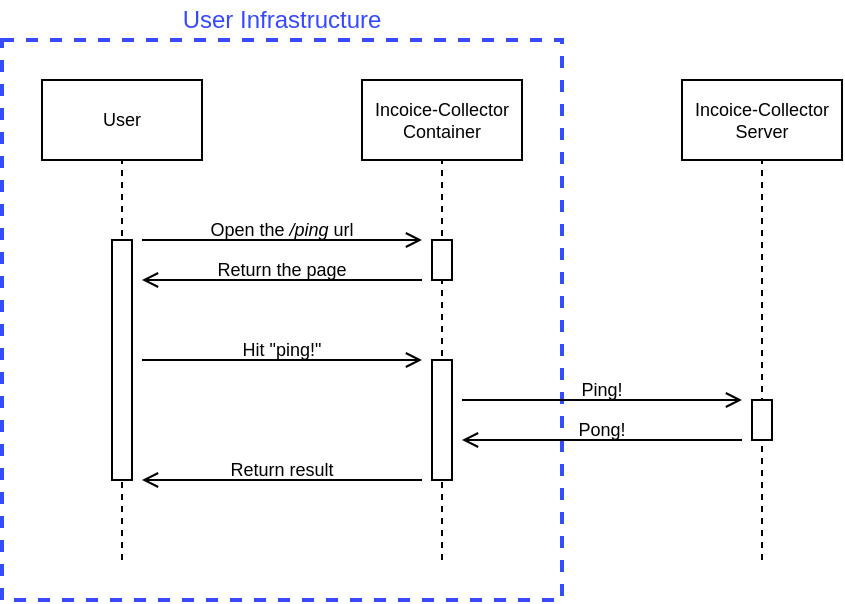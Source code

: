 <mxfile>
    <diagram id="s3XKS49f7g5tn125unqJ" name="Page-1">
        <mxGraphModel dx="1129" dy="528" grid="1" gridSize="10" guides="1" tooltips="1" connect="1" arrows="1" fold="1" page="1" pageScale="1" pageWidth="1200" pageHeight="600" math="0" shadow="0">
            <root>
                <mxCell id="0"/>
                <mxCell id="1" parent="0"/>
                <mxCell id="21" value="" style="whiteSpace=wrap;html=1;fillColor=none;strokeColor=#364AFF;rounded=0;connectable=0;arcSize=8;dashed=1;strokeWidth=2;" parent="1" vertex="1">
                    <mxGeometry x="180" y="60" width="280" height="280" as="geometry"/>
                </mxCell>
                <mxCell id="25" value="" style="endArrow=none;dashed=1;html=1;entryX=0.5;entryY=1;entryDx=0;entryDy=0;" parent="1" target="5" edge="1">
                    <mxGeometry width="50" height="50" relative="1" as="geometry">
                        <mxPoint x="400" y="320" as="sourcePoint"/>
                        <mxPoint x="480" y="180" as="targetPoint"/>
                    </mxGeometry>
                </mxCell>
                <mxCell id="4" value="" style="endArrow=none;dashed=1;html=1;entryX=0.5;entryY=1;entryDx=0;entryDy=0;" parent="1" target="3" edge="1">
                    <mxGeometry width="50" height="50" relative="1" as="geometry">
                        <mxPoint x="240" y="320" as="sourcePoint"/>
                        <mxPoint x="470" y="170" as="targetPoint"/>
                    </mxGeometry>
                </mxCell>
                <mxCell id="2" value="" style="rounded=0;whiteSpace=wrap;html=1;" parent="1" vertex="1">
                    <mxGeometry x="395" y="220" width="10" height="60" as="geometry"/>
                </mxCell>
                <mxCell id="3" value="User" style="rounded=0;whiteSpace=wrap;html=1;fontSize=9;" parent="1" vertex="1">
                    <mxGeometry x="200" y="80" width="80" height="40" as="geometry"/>
                </mxCell>
                <mxCell id="5" value="Incoice-Collector&lt;br&gt;Container" style="rounded=0;whiteSpace=wrap;html=1;fontSize=9;" parent="1" vertex="1">
                    <mxGeometry x="360" y="80" width="80" height="40" as="geometry"/>
                </mxCell>
                <mxCell id="6" value="Incoice-Collector&lt;br style=&quot;font-size: 9px;&quot;&gt;Server" style="rounded=0;whiteSpace=wrap;html=1;fontSize=9;" parent="1" vertex="1">
                    <mxGeometry x="520" y="80" width="80" height="40" as="geometry"/>
                </mxCell>
                <mxCell id="7" value="" style="endArrow=open;html=1;fontSize=9;endFill=0;" parent="1" edge="1">
                    <mxGeometry width="50" height="50" relative="1" as="geometry">
                        <mxPoint x="250" y="220" as="sourcePoint"/>
                        <mxPoint x="390" y="220" as="targetPoint"/>
                    </mxGeometry>
                </mxCell>
                <mxCell id="8" value="Hit &quot;ping!&quot;" style="text;html=1;strokeColor=none;fillColor=none;align=center;verticalAlign=middle;whiteSpace=wrap;rounded=0;fontSize=9;" parent="1" vertex="1">
                    <mxGeometry x="250" y="210" width="140" height="10" as="geometry"/>
                </mxCell>
                <mxCell id="9" value="Ping!" style="text;html=1;strokeColor=none;fillColor=none;align=center;verticalAlign=middle;whiteSpace=wrap;rounded=0;fontSize=9;" parent="1" vertex="1">
                    <mxGeometry x="410" y="230" width="140" height="10" as="geometry"/>
                </mxCell>
                <mxCell id="11" value="" style="endArrow=open;html=1;fontSize=9;endFill=0;" parent="1" edge="1">
                    <mxGeometry width="50" height="50" relative="1" as="geometry">
                        <mxPoint x="410" y="240" as="sourcePoint"/>
                        <mxPoint x="550" y="240" as="targetPoint"/>
                    </mxGeometry>
                </mxCell>
                <mxCell id="13" value="" style="endArrow=none;dashed=1;html=1;entryX=0.5;entryY=1;entryDx=0;entryDy=0;" parent="1" target="6" edge="1">
                    <mxGeometry width="50" height="50" relative="1" as="geometry">
                        <mxPoint x="560" y="320" as="sourcePoint"/>
                        <mxPoint x="410" y="130.0" as="targetPoint"/>
                    </mxGeometry>
                </mxCell>
                <mxCell id="15" value="" style="rounded=0;whiteSpace=wrap;html=1;" parent="1" vertex="1">
                    <mxGeometry x="555" y="240" width="10" height="20" as="geometry"/>
                </mxCell>
                <mxCell id="16" value="" style="endArrow=open;html=1;fontSize=9;endFill=0;" parent="1" edge="1">
                    <mxGeometry width="50" height="50" relative="1" as="geometry">
                        <mxPoint x="550" y="260" as="sourcePoint"/>
                        <mxPoint x="410" y="260" as="targetPoint"/>
                    </mxGeometry>
                </mxCell>
                <mxCell id="17" value="Pong!" style="text;html=1;strokeColor=none;fillColor=none;align=center;verticalAlign=middle;whiteSpace=wrap;rounded=0;fontSize=9;" parent="1" vertex="1">
                    <mxGeometry x="410" y="250" width="140" height="10" as="geometry"/>
                </mxCell>
                <mxCell id="18" value="" style="endArrow=open;html=1;fontSize=9;endFill=0;" parent="1" edge="1">
                    <mxGeometry width="50" height="50" relative="1" as="geometry">
                        <mxPoint x="390" y="280" as="sourcePoint"/>
                        <mxPoint x="250" y="280" as="targetPoint"/>
                    </mxGeometry>
                </mxCell>
                <mxCell id="19" value="Return result" style="text;html=1;strokeColor=none;fillColor=none;align=center;verticalAlign=middle;whiteSpace=wrap;rounded=0;fontSize=9;" parent="1" vertex="1">
                    <mxGeometry x="250" y="270" width="140" height="10" as="geometry"/>
                </mxCell>
                <mxCell id="20" value="" style="rounded=0;whiteSpace=wrap;html=1;" parent="1" vertex="1">
                    <mxGeometry x="235" y="160" width="10" height="120" as="geometry"/>
                </mxCell>
                <mxCell id="24" value="" style="rounded=0;whiteSpace=wrap;html=1;" parent="1" vertex="1">
                    <mxGeometry x="395" y="160" width="10" height="20" as="geometry"/>
                </mxCell>
                <mxCell id="26" value="Open the&amp;nbsp;&lt;i style=&quot;border-color: var(--border-color);&quot;&gt;/ping&lt;/i&gt;&amp;nbsp;url" style="text;html=1;strokeColor=none;fillColor=none;align=center;verticalAlign=middle;whiteSpace=wrap;rounded=0;fontSize=9;" parent="1" vertex="1">
                    <mxGeometry x="250" y="150.0" width="140" height="10" as="geometry"/>
                </mxCell>
                <mxCell id="27" value="" style="endArrow=open;html=1;fontSize=9;endFill=0;" parent="1" edge="1">
                    <mxGeometry width="50" height="50" relative="1" as="geometry">
                        <mxPoint x="250" y="160" as="sourcePoint"/>
                        <mxPoint x="390" y="160" as="targetPoint"/>
                    </mxGeometry>
                </mxCell>
                <mxCell id="28" value="" style="endArrow=open;html=1;fontSize=9;endFill=0;" parent="1" edge="1">
                    <mxGeometry width="50" height="50" relative="1" as="geometry">
                        <mxPoint x="390" y="180" as="sourcePoint"/>
                        <mxPoint x="250" y="180" as="targetPoint"/>
                    </mxGeometry>
                </mxCell>
                <mxCell id="29" value="Return the page" style="text;html=1;strokeColor=none;fillColor=none;align=center;verticalAlign=middle;whiteSpace=wrap;rounded=0;fontSize=9;" parent="1" vertex="1">
                    <mxGeometry x="250" y="170" width="140" height="10" as="geometry"/>
                </mxCell>
                <mxCell id="31" value="&lt;font&gt;User Infrastructure&lt;/font&gt;" style="text;strokeColor=none;align=center;fillColor=none;html=1;verticalAlign=middle;whiteSpace=wrap;rounded=0;fontColor=#364AFF;" parent="1" vertex="1">
                    <mxGeometry x="180" y="40" width="280" height="20" as="geometry"/>
                </mxCell>
            </root>
        </mxGraphModel>
    </diagram>
</mxfile>